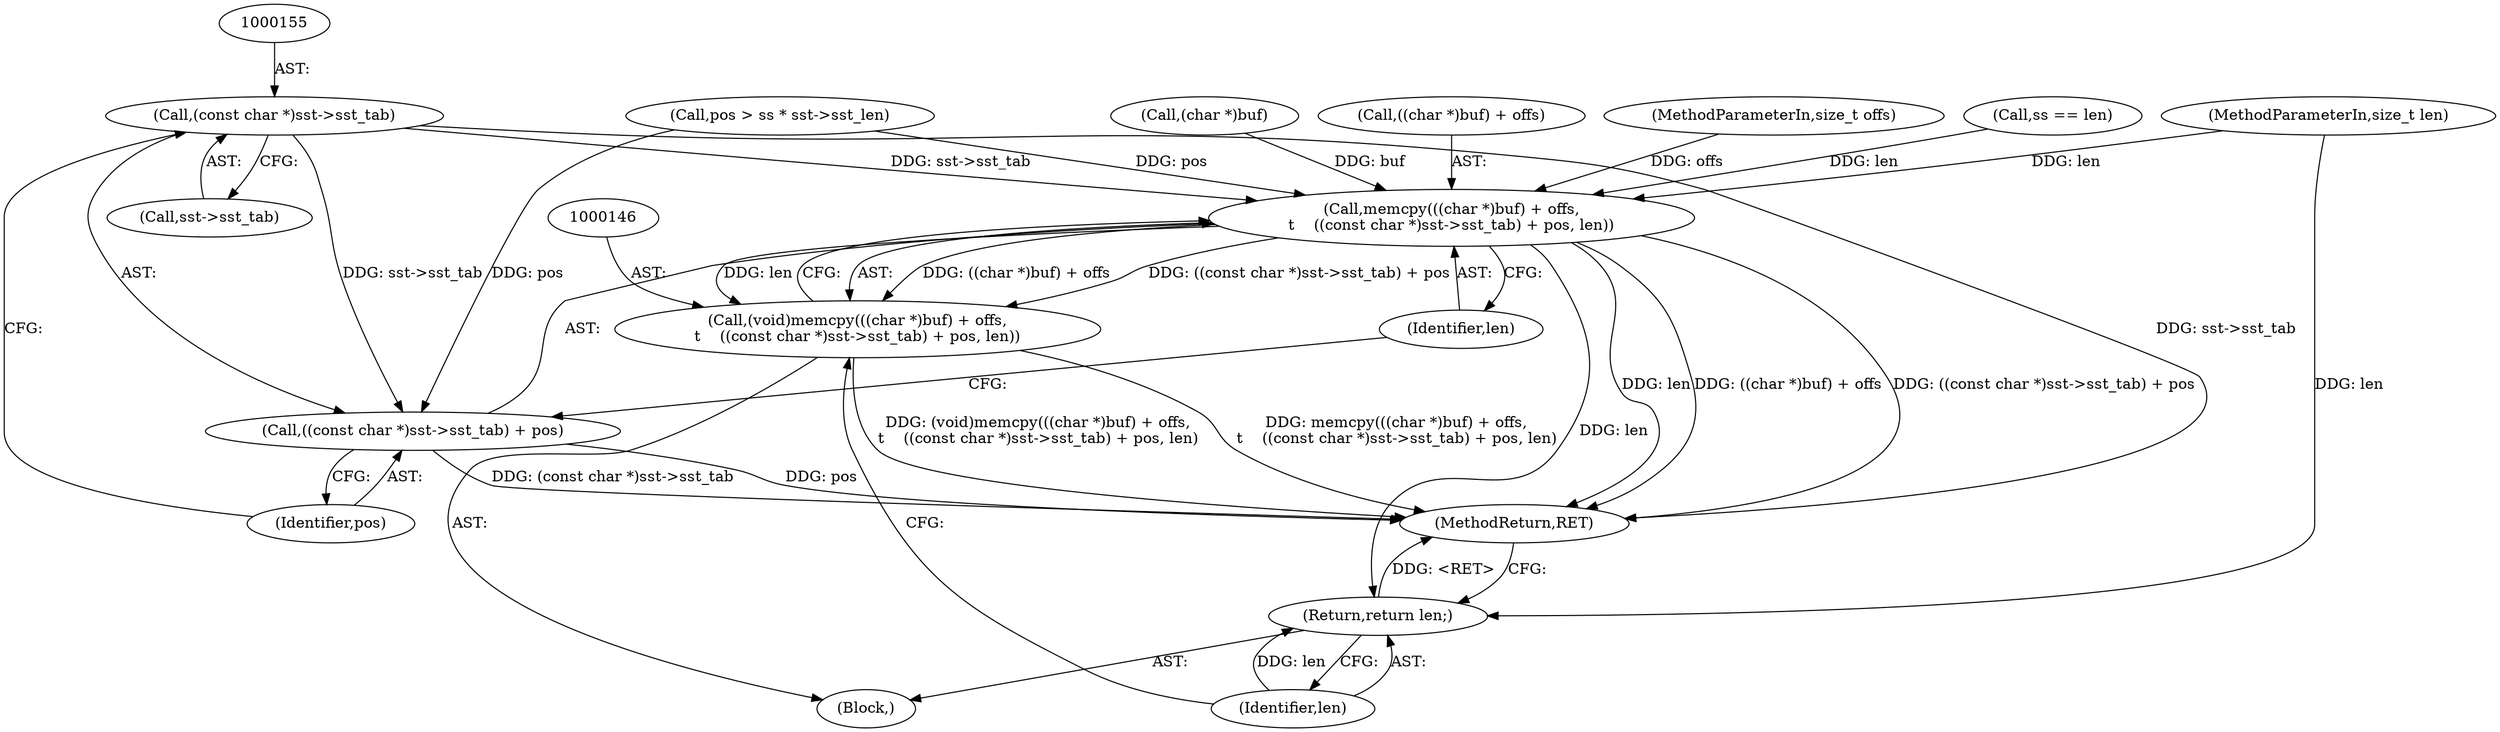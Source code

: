 digraph "0_file_1aec04dbf8a24b8a6ba64c4f74efa0628e36db0b_0@pointer" {
"1000154" [label="(Call,(const char *)sst->sst_tab)"];
"1000147" [label="(Call,memcpy(((char *)buf) + offs,\n\t    ((const char *)sst->sst_tab) + pos, len))"];
"1000145" [label="(Call,(void)memcpy(((char *)buf) + offs,\n\t    ((const char *)sst->sst_tab) + pos, len))"];
"1000161" [label="(Return,return len;)"];
"1000153" [label="(Call,((const char *)sst->sst_tab) + pos)"];
"1000104" [label="(MethodParameterIn,size_t len)"];
"1000124" [label="(Call,pos > ss * sst->sst_len)"];
"1000156" [label="(Call,sst->sst_tab)"];
"1000145" [label="(Call,(void)memcpy(((char *)buf) + offs,\n\t    ((const char *)sst->sst_tab) + pos, len))"];
"1000154" [label="(Call,(const char *)sst->sst_tab)"];
"1000149" [label="(Call,(char *)buf)"];
"1000148" [label="(Call,((char *)buf) + offs)"];
"1000103" [label="(MethodParameterIn,size_t offs)"];
"1000107" [label="(Block,)"];
"1000163" [label="(MethodReturn,RET)"];
"1000159" [label="(Identifier,pos)"];
"1000120" [label="(Call,ss == len)"];
"1000160" [label="(Identifier,len)"];
"1000161" [label="(Return,return len;)"];
"1000147" [label="(Call,memcpy(((char *)buf) + offs,\n\t    ((const char *)sst->sst_tab) + pos, len))"];
"1000162" [label="(Identifier,len)"];
"1000153" [label="(Call,((const char *)sst->sst_tab) + pos)"];
"1000154" -> "1000153"  [label="AST: "];
"1000154" -> "1000156"  [label="CFG: "];
"1000155" -> "1000154"  [label="AST: "];
"1000156" -> "1000154"  [label="AST: "];
"1000159" -> "1000154"  [label="CFG: "];
"1000154" -> "1000163"  [label="DDG: sst->sst_tab"];
"1000154" -> "1000147"  [label="DDG: sst->sst_tab"];
"1000154" -> "1000153"  [label="DDG: sst->sst_tab"];
"1000147" -> "1000145"  [label="AST: "];
"1000147" -> "1000160"  [label="CFG: "];
"1000148" -> "1000147"  [label="AST: "];
"1000153" -> "1000147"  [label="AST: "];
"1000160" -> "1000147"  [label="AST: "];
"1000145" -> "1000147"  [label="CFG: "];
"1000147" -> "1000163"  [label="DDG: len"];
"1000147" -> "1000163"  [label="DDG: ((char *)buf) + offs"];
"1000147" -> "1000163"  [label="DDG: ((const char *)sst->sst_tab) + pos"];
"1000147" -> "1000145"  [label="DDG: ((char *)buf) + offs"];
"1000147" -> "1000145"  [label="DDG: ((const char *)sst->sst_tab) + pos"];
"1000147" -> "1000145"  [label="DDG: len"];
"1000149" -> "1000147"  [label="DDG: buf"];
"1000103" -> "1000147"  [label="DDG: offs"];
"1000124" -> "1000147"  [label="DDG: pos"];
"1000120" -> "1000147"  [label="DDG: len"];
"1000104" -> "1000147"  [label="DDG: len"];
"1000147" -> "1000161"  [label="DDG: len"];
"1000145" -> "1000107"  [label="AST: "];
"1000146" -> "1000145"  [label="AST: "];
"1000162" -> "1000145"  [label="CFG: "];
"1000145" -> "1000163"  [label="DDG: (void)memcpy(((char *)buf) + offs,\n\t    ((const char *)sst->sst_tab) + pos, len)"];
"1000145" -> "1000163"  [label="DDG: memcpy(((char *)buf) + offs,\n\t    ((const char *)sst->sst_tab) + pos, len)"];
"1000161" -> "1000107"  [label="AST: "];
"1000161" -> "1000162"  [label="CFG: "];
"1000162" -> "1000161"  [label="AST: "];
"1000163" -> "1000161"  [label="CFG: "];
"1000161" -> "1000163"  [label="DDG: <RET>"];
"1000162" -> "1000161"  [label="DDG: len"];
"1000104" -> "1000161"  [label="DDG: len"];
"1000153" -> "1000159"  [label="CFG: "];
"1000159" -> "1000153"  [label="AST: "];
"1000160" -> "1000153"  [label="CFG: "];
"1000153" -> "1000163"  [label="DDG: (const char *)sst->sst_tab"];
"1000153" -> "1000163"  [label="DDG: pos"];
"1000124" -> "1000153"  [label="DDG: pos"];
}
